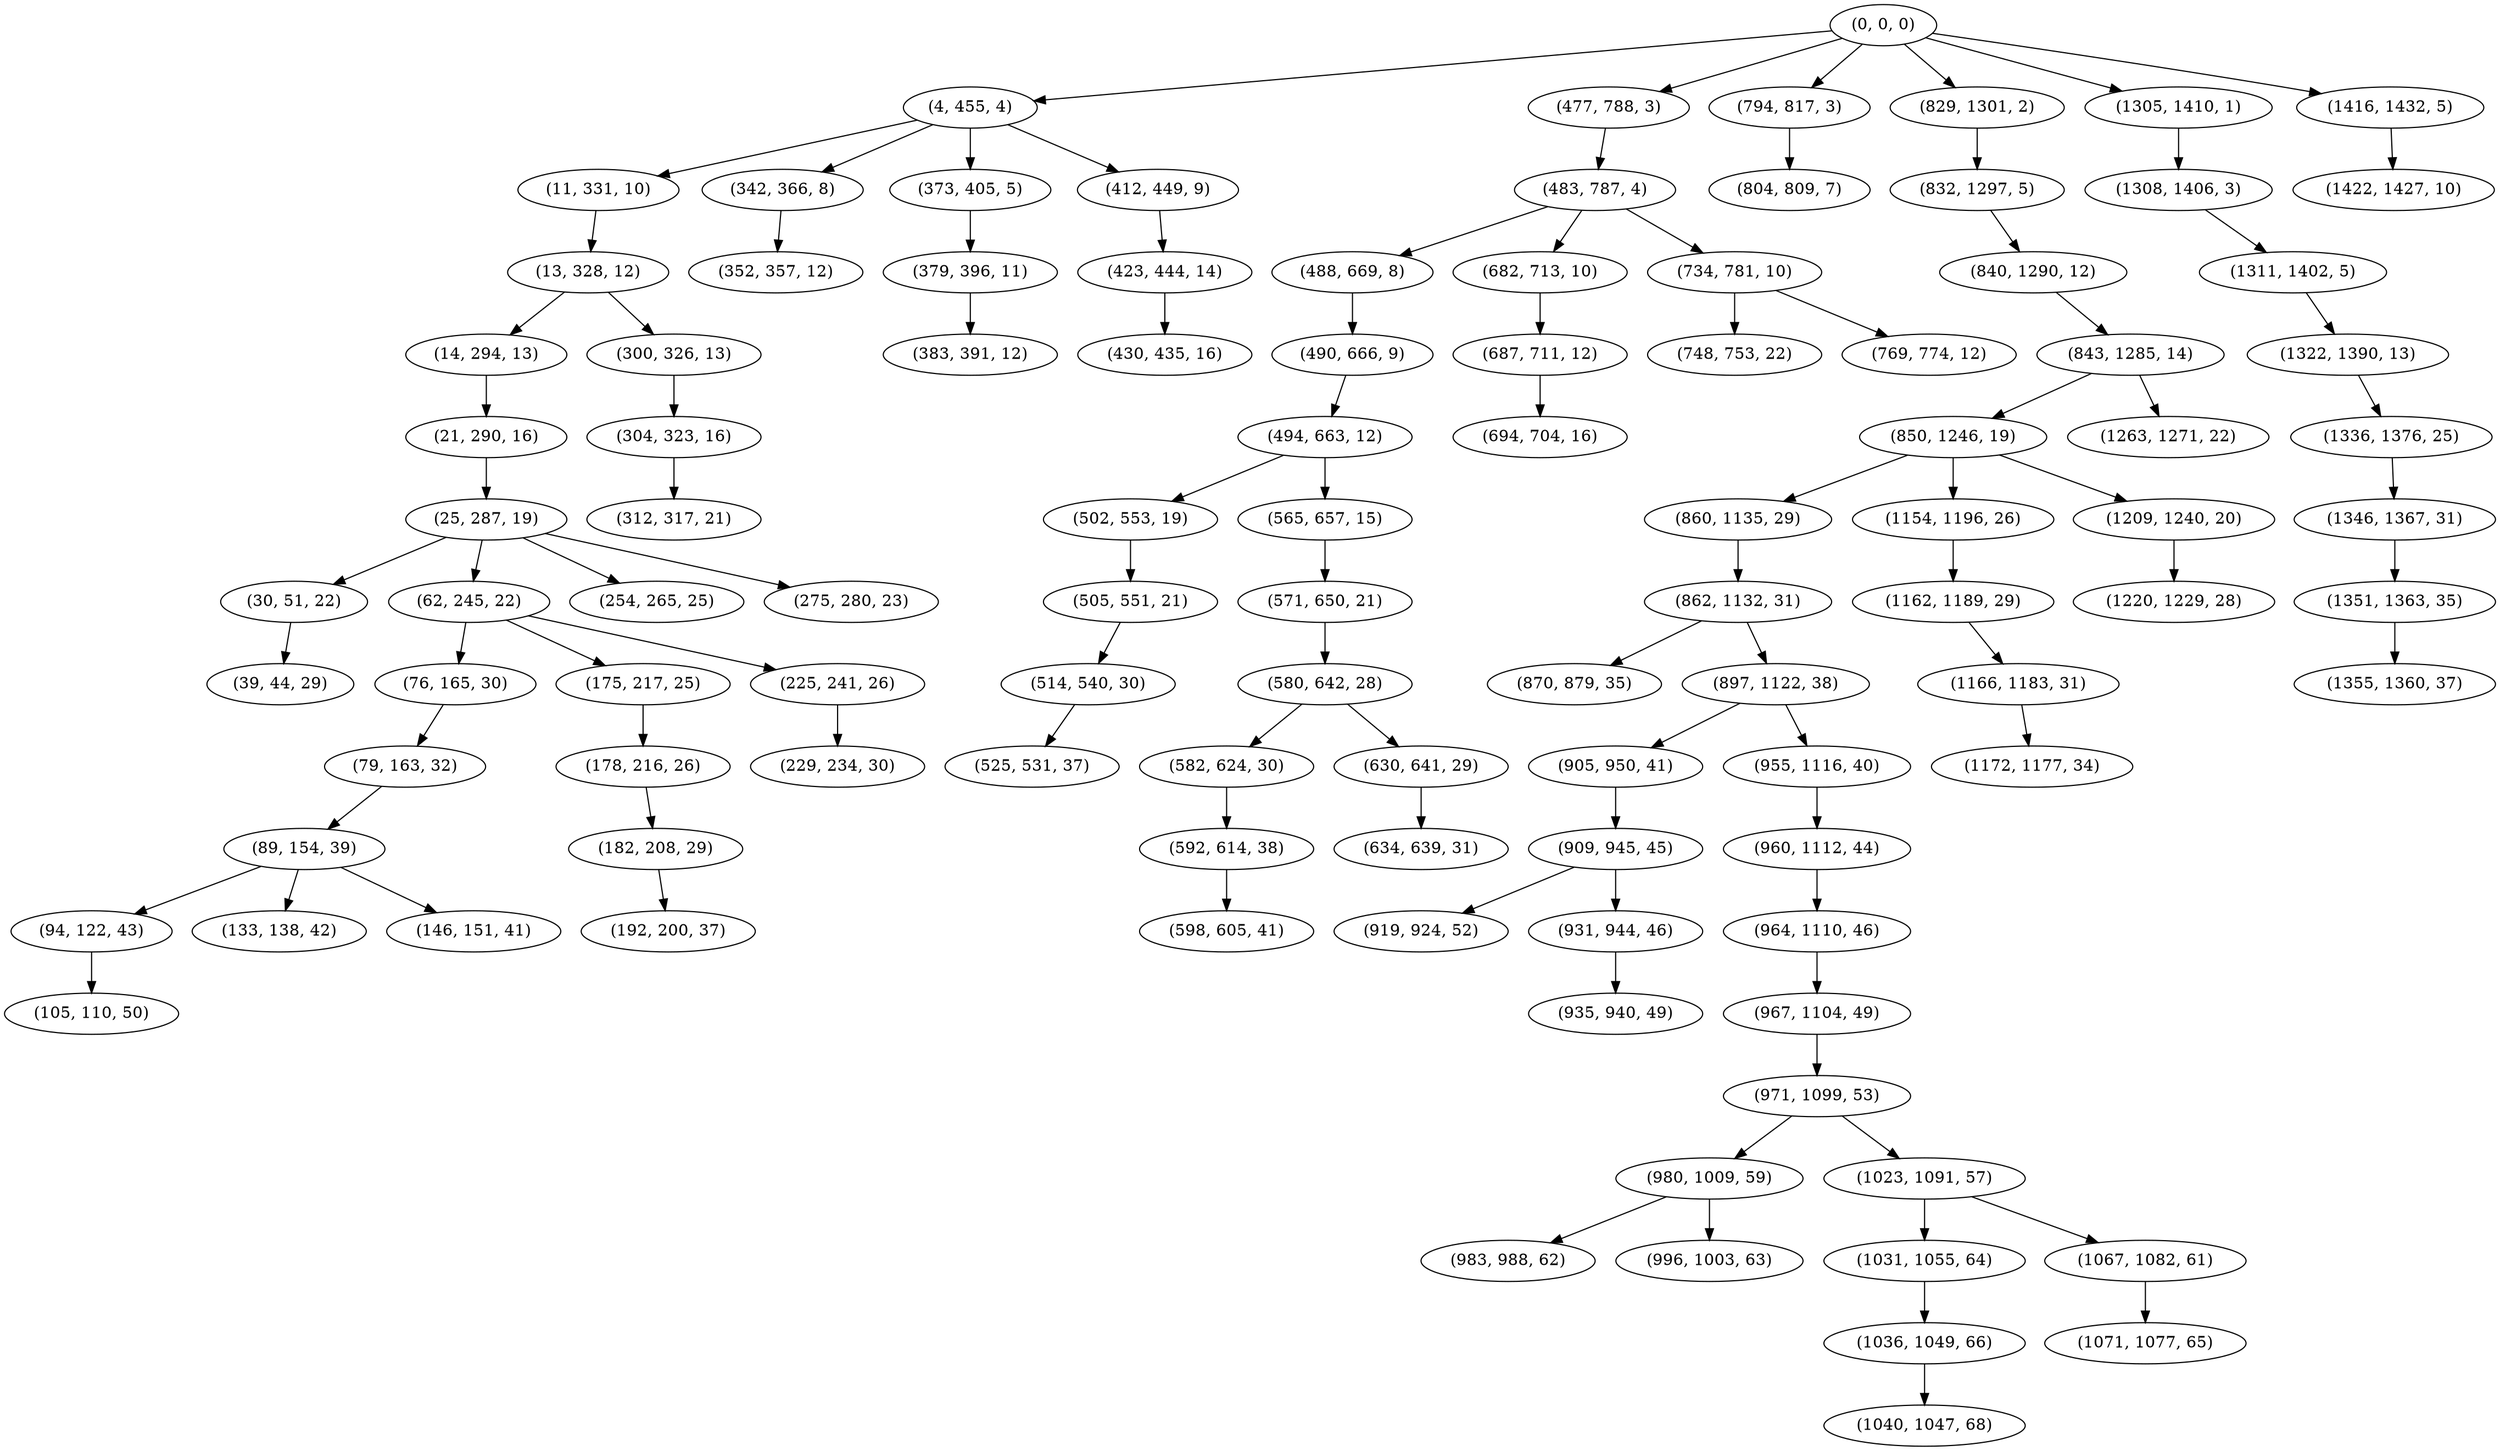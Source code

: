 digraph tree {
    "(0, 0, 0)";
    "(4, 455, 4)";
    "(11, 331, 10)";
    "(13, 328, 12)";
    "(14, 294, 13)";
    "(21, 290, 16)";
    "(25, 287, 19)";
    "(30, 51, 22)";
    "(39, 44, 29)";
    "(62, 245, 22)";
    "(76, 165, 30)";
    "(79, 163, 32)";
    "(89, 154, 39)";
    "(94, 122, 43)";
    "(105, 110, 50)";
    "(133, 138, 42)";
    "(146, 151, 41)";
    "(175, 217, 25)";
    "(178, 216, 26)";
    "(182, 208, 29)";
    "(192, 200, 37)";
    "(225, 241, 26)";
    "(229, 234, 30)";
    "(254, 265, 25)";
    "(275, 280, 23)";
    "(300, 326, 13)";
    "(304, 323, 16)";
    "(312, 317, 21)";
    "(342, 366, 8)";
    "(352, 357, 12)";
    "(373, 405, 5)";
    "(379, 396, 11)";
    "(383, 391, 12)";
    "(412, 449, 9)";
    "(423, 444, 14)";
    "(430, 435, 16)";
    "(477, 788, 3)";
    "(483, 787, 4)";
    "(488, 669, 8)";
    "(490, 666, 9)";
    "(494, 663, 12)";
    "(502, 553, 19)";
    "(505, 551, 21)";
    "(514, 540, 30)";
    "(525, 531, 37)";
    "(565, 657, 15)";
    "(571, 650, 21)";
    "(580, 642, 28)";
    "(582, 624, 30)";
    "(592, 614, 38)";
    "(598, 605, 41)";
    "(630, 641, 29)";
    "(634, 639, 31)";
    "(682, 713, 10)";
    "(687, 711, 12)";
    "(694, 704, 16)";
    "(734, 781, 10)";
    "(748, 753, 22)";
    "(769, 774, 12)";
    "(794, 817, 3)";
    "(804, 809, 7)";
    "(829, 1301, 2)";
    "(832, 1297, 5)";
    "(840, 1290, 12)";
    "(843, 1285, 14)";
    "(850, 1246, 19)";
    "(860, 1135, 29)";
    "(862, 1132, 31)";
    "(870, 879, 35)";
    "(897, 1122, 38)";
    "(905, 950, 41)";
    "(909, 945, 45)";
    "(919, 924, 52)";
    "(931, 944, 46)";
    "(935, 940, 49)";
    "(955, 1116, 40)";
    "(960, 1112, 44)";
    "(964, 1110, 46)";
    "(967, 1104, 49)";
    "(971, 1099, 53)";
    "(980, 1009, 59)";
    "(983, 988, 62)";
    "(996, 1003, 63)";
    "(1023, 1091, 57)";
    "(1031, 1055, 64)";
    "(1036, 1049, 66)";
    "(1040, 1047, 68)";
    "(1067, 1082, 61)";
    "(1071, 1077, 65)";
    "(1154, 1196, 26)";
    "(1162, 1189, 29)";
    "(1166, 1183, 31)";
    "(1172, 1177, 34)";
    "(1209, 1240, 20)";
    "(1220, 1229, 28)";
    "(1263, 1271, 22)";
    "(1305, 1410, 1)";
    "(1308, 1406, 3)";
    "(1311, 1402, 5)";
    "(1322, 1390, 13)";
    "(1336, 1376, 25)";
    "(1346, 1367, 31)";
    "(1351, 1363, 35)";
    "(1355, 1360, 37)";
    "(1416, 1432, 5)";
    "(1422, 1427, 10)";
    "(0, 0, 0)" -> "(4, 455, 4)";
    "(0, 0, 0)" -> "(477, 788, 3)";
    "(0, 0, 0)" -> "(794, 817, 3)";
    "(0, 0, 0)" -> "(829, 1301, 2)";
    "(0, 0, 0)" -> "(1305, 1410, 1)";
    "(0, 0, 0)" -> "(1416, 1432, 5)";
    "(4, 455, 4)" -> "(11, 331, 10)";
    "(4, 455, 4)" -> "(342, 366, 8)";
    "(4, 455, 4)" -> "(373, 405, 5)";
    "(4, 455, 4)" -> "(412, 449, 9)";
    "(11, 331, 10)" -> "(13, 328, 12)";
    "(13, 328, 12)" -> "(14, 294, 13)";
    "(13, 328, 12)" -> "(300, 326, 13)";
    "(14, 294, 13)" -> "(21, 290, 16)";
    "(21, 290, 16)" -> "(25, 287, 19)";
    "(25, 287, 19)" -> "(30, 51, 22)";
    "(25, 287, 19)" -> "(62, 245, 22)";
    "(25, 287, 19)" -> "(254, 265, 25)";
    "(25, 287, 19)" -> "(275, 280, 23)";
    "(30, 51, 22)" -> "(39, 44, 29)";
    "(62, 245, 22)" -> "(76, 165, 30)";
    "(62, 245, 22)" -> "(175, 217, 25)";
    "(62, 245, 22)" -> "(225, 241, 26)";
    "(76, 165, 30)" -> "(79, 163, 32)";
    "(79, 163, 32)" -> "(89, 154, 39)";
    "(89, 154, 39)" -> "(94, 122, 43)";
    "(89, 154, 39)" -> "(133, 138, 42)";
    "(89, 154, 39)" -> "(146, 151, 41)";
    "(94, 122, 43)" -> "(105, 110, 50)";
    "(175, 217, 25)" -> "(178, 216, 26)";
    "(178, 216, 26)" -> "(182, 208, 29)";
    "(182, 208, 29)" -> "(192, 200, 37)";
    "(225, 241, 26)" -> "(229, 234, 30)";
    "(300, 326, 13)" -> "(304, 323, 16)";
    "(304, 323, 16)" -> "(312, 317, 21)";
    "(342, 366, 8)" -> "(352, 357, 12)";
    "(373, 405, 5)" -> "(379, 396, 11)";
    "(379, 396, 11)" -> "(383, 391, 12)";
    "(412, 449, 9)" -> "(423, 444, 14)";
    "(423, 444, 14)" -> "(430, 435, 16)";
    "(477, 788, 3)" -> "(483, 787, 4)";
    "(483, 787, 4)" -> "(488, 669, 8)";
    "(483, 787, 4)" -> "(682, 713, 10)";
    "(483, 787, 4)" -> "(734, 781, 10)";
    "(488, 669, 8)" -> "(490, 666, 9)";
    "(490, 666, 9)" -> "(494, 663, 12)";
    "(494, 663, 12)" -> "(502, 553, 19)";
    "(494, 663, 12)" -> "(565, 657, 15)";
    "(502, 553, 19)" -> "(505, 551, 21)";
    "(505, 551, 21)" -> "(514, 540, 30)";
    "(514, 540, 30)" -> "(525, 531, 37)";
    "(565, 657, 15)" -> "(571, 650, 21)";
    "(571, 650, 21)" -> "(580, 642, 28)";
    "(580, 642, 28)" -> "(582, 624, 30)";
    "(580, 642, 28)" -> "(630, 641, 29)";
    "(582, 624, 30)" -> "(592, 614, 38)";
    "(592, 614, 38)" -> "(598, 605, 41)";
    "(630, 641, 29)" -> "(634, 639, 31)";
    "(682, 713, 10)" -> "(687, 711, 12)";
    "(687, 711, 12)" -> "(694, 704, 16)";
    "(734, 781, 10)" -> "(748, 753, 22)";
    "(734, 781, 10)" -> "(769, 774, 12)";
    "(794, 817, 3)" -> "(804, 809, 7)";
    "(829, 1301, 2)" -> "(832, 1297, 5)";
    "(832, 1297, 5)" -> "(840, 1290, 12)";
    "(840, 1290, 12)" -> "(843, 1285, 14)";
    "(843, 1285, 14)" -> "(850, 1246, 19)";
    "(843, 1285, 14)" -> "(1263, 1271, 22)";
    "(850, 1246, 19)" -> "(860, 1135, 29)";
    "(850, 1246, 19)" -> "(1154, 1196, 26)";
    "(850, 1246, 19)" -> "(1209, 1240, 20)";
    "(860, 1135, 29)" -> "(862, 1132, 31)";
    "(862, 1132, 31)" -> "(870, 879, 35)";
    "(862, 1132, 31)" -> "(897, 1122, 38)";
    "(897, 1122, 38)" -> "(905, 950, 41)";
    "(897, 1122, 38)" -> "(955, 1116, 40)";
    "(905, 950, 41)" -> "(909, 945, 45)";
    "(909, 945, 45)" -> "(919, 924, 52)";
    "(909, 945, 45)" -> "(931, 944, 46)";
    "(931, 944, 46)" -> "(935, 940, 49)";
    "(955, 1116, 40)" -> "(960, 1112, 44)";
    "(960, 1112, 44)" -> "(964, 1110, 46)";
    "(964, 1110, 46)" -> "(967, 1104, 49)";
    "(967, 1104, 49)" -> "(971, 1099, 53)";
    "(971, 1099, 53)" -> "(980, 1009, 59)";
    "(971, 1099, 53)" -> "(1023, 1091, 57)";
    "(980, 1009, 59)" -> "(983, 988, 62)";
    "(980, 1009, 59)" -> "(996, 1003, 63)";
    "(1023, 1091, 57)" -> "(1031, 1055, 64)";
    "(1023, 1091, 57)" -> "(1067, 1082, 61)";
    "(1031, 1055, 64)" -> "(1036, 1049, 66)";
    "(1036, 1049, 66)" -> "(1040, 1047, 68)";
    "(1067, 1082, 61)" -> "(1071, 1077, 65)";
    "(1154, 1196, 26)" -> "(1162, 1189, 29)";
    "(1162, 1189, 29)" -> "(1166, 1183, 31)";
    "(1166, 1183, 31)" -> "(1172, 1177, 34)";
    "(1209, 1240, 20)" -> "(1220, 1229, 28)";
    "(1305, 1410, 1)" -> "(1308, 1406, 3)";
    "(1308, 1406, 3)" -> "(1311, 1402, 5)";
    "(1311, 1402, 5)" -> "(1322, 1390, 13)";
    "(1322, 1390, 13)" -> "(1336, 1376, 25)";
    "(1336, 1376, 25)" -> "(1346, 1367, 31)";
    "(1346, 1367, 31)" -> "(1351, 1363, 35)";
    "(1351, 1363, 35)" -> "(1355, 1360, 37)";
    "(1416, 1432, 5)" -> "(1422, 1427, 10)";
}
